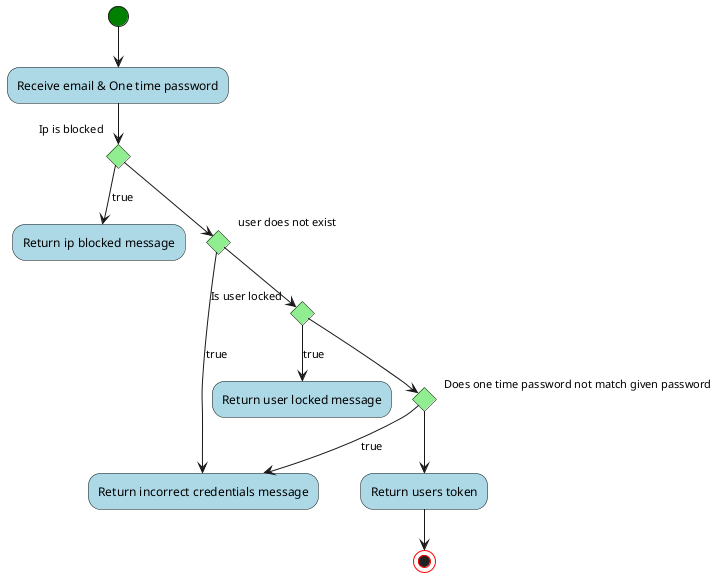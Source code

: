 @startuml Verify new login location

skinparam activity {
    BackgroundColor lightblue
    
    StartColor green
    EndColor red
    
    diamondBackgroundColor lightgreen
}


(*) --> "Receive email & One time password"

if "Ip is blocked" then
	-->[true] "Return ip blocked message"
else
	if "user does not exist" then
		-->[true] "Return incorrect credentials message"
	else
		if "Is user locked" then
			-->[true] "Return user locked message"
		else
			if "Does one time password not match given password" then
				-->[true] "Return incorrect credentials message"
			else
				-->"Return users token"
			end if
		end if
	end if
end if

-->(*)

@enduml
